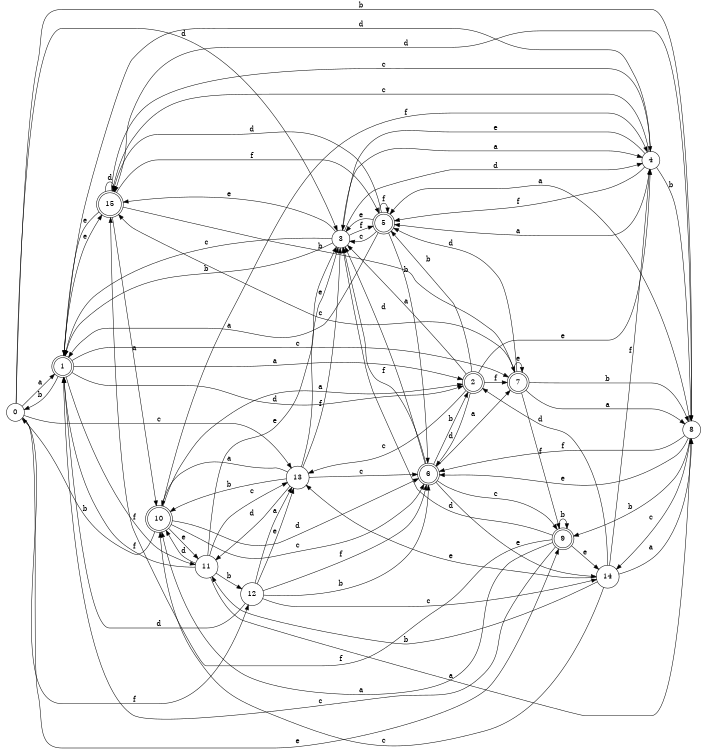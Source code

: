 digraph n13_1 {
__start0 [label="" shape="none"];

rankdir=LR;
size="8,5";

s0 [style="filled", color="black", fillcolor="white" shape="circle", label="0"];
s1 [style="rounded,filled", color="black", fillcolor="white" shape="doublecircle", label="1"];
s2 [style="rounded,filled", color="black", fillcolor="white" shape="doublecircle", label="2"];
s3 [style="filled", color="black", fillcolor="white" shape="circle", label="3"];
s4 [style="filled", color="black", fillcolor="white" shape="circle", label="4"];
s5 [style="rounded,filled", color="black", fillcolor="white" shape="doublecircle", label="5"];
s6 [style="rounded,filled", color="black", fillcolor="white" shape="doublecircle", label="6"];
s7 [style="rounded,filled", color="black", fillcolor="white" shape="doublecircle", label="7"];
s8 [style="filled", color="black", fillcolor="white" shape="circle", label="8"];
s9 [style="rounded,filled", color="black", fillcolor="white" shape="doublecircle", label="9"];
s10 [style="rounded,filled", color="black", fillcolor="white" shape="doublecircle", label="10"];
s11 [style="filled", color="black", fillcolor="white" shape="circle", label="11"];
s12 [style="filled", color="black", fillcolor="white" shape="circle", label="12"];
s13 [style="filled", color="black", fillcolor="white" shape="circle", label="13"];
s14 [style="filled", color="black", fillcolor="white" shape="circle", label="14"];
s15 [style="rounded,filled", color="black", fillcolor="white" shape="doublecircle", label="15"];
s0 -> s1 [label="a"];
s0 -> s8 [label="b"];
s0 -> s13 [label="c"];
s0 -> s3 [label="d"];
s0 -> s9 [label="e"];
s0 -> s12 [label="f"];
s1 -> s2 [label="a"];
s1 -> s0 [label="b"];
s1 -> s7 [label="c"];
s1 -> s2 [label="d"];
s1 -> s15 [label="e"];
s1 -> s11 [label="f"];
s2 -> s3 [label="a"];
s2 -> s5 [label="b"];
s2 -> s13 [label="c"];
s2 -> s6 [label="d"];
s2 -> s4 [label="e"];
s2 -> s7 [label="f"];
s3 -> s4 [label="a"];
s3 -> s1 [label="b"];
s3 -> s1 [label="c"];
s3 -> s4 [label="d"];
s3 -> s15 [label="e"];
s3 -> s5 [label="f"];
s4 -> s5 [label="a"];
s4 -> s8 [label="b"];
s4 -> s15 [label="c"];
s4 -> s1 [label="d"];
s4 -> s3 [label="e"];
s4 -> s5 [label="f"];
s5 -> s1 [label="a"];
s5 -> s6 [label="b"];
s5 -> s3 [label="c"];
s5 -> s15 [label="d"];
s5 -> s3 [label="e"];
s5 -> s5 [label="f"];
s6 -> s7 [label="a"];
s6 -> s2 [label="b"];
s6 -> s9 [label="c"];
s6 -> s3 [label="d"];
s6 -> s14 [label="e"];
s6 -> s3 [label="f"];
s7 -> s8 [label="a"];
s7 -> s8 [label="b"];
s7 -> s15 [label="c"];
s7 -> s5 [label="d"];
s7 -> s7 [label="e"];
s7 -> s9 [label="f"];
s8 -> s5 [label="a"];
s8 -> s9 [label="b"];
s8 -> s14 [label="c"];
s8 -> s15 [label="d"];
s8 -> s6 [label="e"];
s8 -> s6 [label="f"];
s9 -> s10 [label="a"];
s9 -> s9 [label="b"];
s9 -> s1 [label="c"];
s9 -> s3 [label="d"];
s9 -> s14 [label="e"];
s9 -> s15 [label="f"];
s10 -> s2 [label="a"];
s10 -> s0 [label="b"];
s10 -> s6 [label="c"];
s10 -> s6 [label="d"];
s10 -> s11 [label="e"];
s10 -> s4 [label="f"];
s11 -> s8 [label="a"];
s11 -> s12 [label="b"];
s11 -> s13 [label="c"];
s11 -> s10 [label="d"];
s11 -> s3 [label="e"];
s11 -> s1 [label="f"];
s12 -> s13 [label="a"];
s12 -> s6 [label="b"];
s12 -> s14 [label="c"];
s12 -> s1 [label="d"];
s12 -> s13 [label="e"];
s12 -> s6 [label="f"];
s13 -> s10 [label="a"];
s13 -> s10 [label="b"];
s13 -> s6 [label="c"];
s13 -> s11 [label="d"];
s13 -> s3 [label="e"];
s13 -> s3 [label="f"];
s14 -> s8 [label="a"];
s14 -> s11 [label="b"];
s14 -> s10 [label="c"];
s14 -> s2 [label="d"];
s14 -> s13 [label="e"];
s14 -> s4 [label="f"];
s15 -> s10 [label="a"];
s15 -> s7 [label="b"];
s15 -> s4 [label="c"];
s15 -> s15 [label="d"];
s15 -> s1 [label="e"];
s15 -> s5 [label="f"];

}